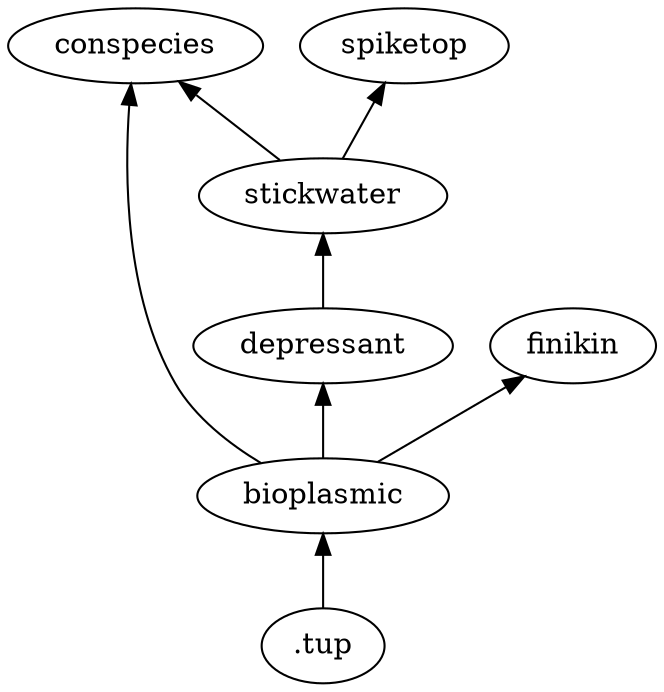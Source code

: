digraph G {
tupdir [label=".tup"];
tup6713836dd56d9f3986dba8956c1774b11f04977c [label="bioplasmic"];
tup4292086f7b6bf5c87ec0d5dc39774b534c9ed9c1 [label="conspecies"];
tupcbdb3db4b2645d5429755e26348aec5e7be16fad [label="depressant"];
tupe2f3af40b23c178d018db610121a6e5723a7eed9 [label="stickwater"];
tupadf3787e8363817082b2f720e7909a5895772f9d [label="spiketop"];
tupeb51fc12bda245d93ac07adcb045d0b6bafec313 [label="finikin"];
tup6713836dd56d9f3986dba8956c1774b11f04977c -> tupdir [dir=back]
tup4292086f7b6bf5c87ec0d5dc39774b534c9ed9c1 -> tup6713836dd56d9f3986dba8956c1774b11f04977c [dir=back]
tupcbdb3db4b2645d5429755e26348aec5e7be16fad -> tup6713836dd56d9f3986dba8956c1774b11f04977c [dir=back]
tupe2f3af40b23c178d018db610121a6e5723a7eed9 -> tupcbdb3db4b2645d5429755e26348aec5e7be16fad [dir=back]
tup4292086f7b6bf5c87ec0d5dc39774b534c9ed9c1 -> tupe2f3af40b23c178d018db610121a6e5723a7eed9 [dir=back]
tupadf3787e8363817082b2f720e7909a5895772f9d -> tupe2f3af40b23c178d018db610121a6e5723a7eed9 [dir=back]
tupeb51fc12bda245d93ac07adcb045d0b6bafec313 -> tup6713836dd56d9f3986dba8956c1774b11f04977c [dir=back]
}
